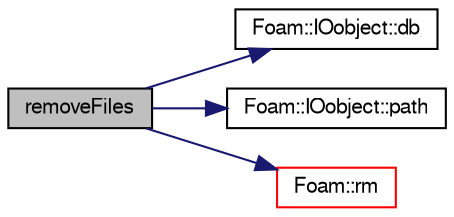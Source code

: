 digraph "removeFiles"
{
  bgcolor="transparent";
  edge [fontname="FreeSans",fontsize="10",labelfontname="FreeSans",labelfontsize="10"];
  node [fontname="FreeSans",fontsize="10",shape=record];
  rankdir="LR";
  Node2945 [label="removeFiles",height=0.2,width=0.4,color="black", fillcolor="grey75", style="filled", fontcolor="black"];
  Node2945 -> Node2946 [color="midnightblue",fontsize="10",style="solid",fontname="FreeSans"];
  Node2946 [label="Foam::IOobject::db",height=0.2,width=0.4,color="black",URL="$a26142.html#a65cc75d9f80b1df5c3184fb2274a97f1",tooltip="Return the local objectRegistry. "];
  Node2945 -> Node2947 [color="midnightblue",fontsize="10",style="solid",fontname="FreeSans"];
  Node2947 [label="Foam::IOobject::path",height=0.2,width=0.4,color="black",URL="$a26142.html#abe7b9078c8e7356c6131b70a8f729372",tooltip="Return complete path. "];
  Node2945 -> Node2948 [color="midnightblue",fontsize="10",style="solid",fontname="FreeSans"];
  Node2948 [label="Foam::rm",height=0.2,width=0.4,color="red",URL="$a21124.html#a24dbcb779312aba1a80a0b57a3a7f1ad",tooltip="Remove a file, returning true if successful otherwise false. "];
}

